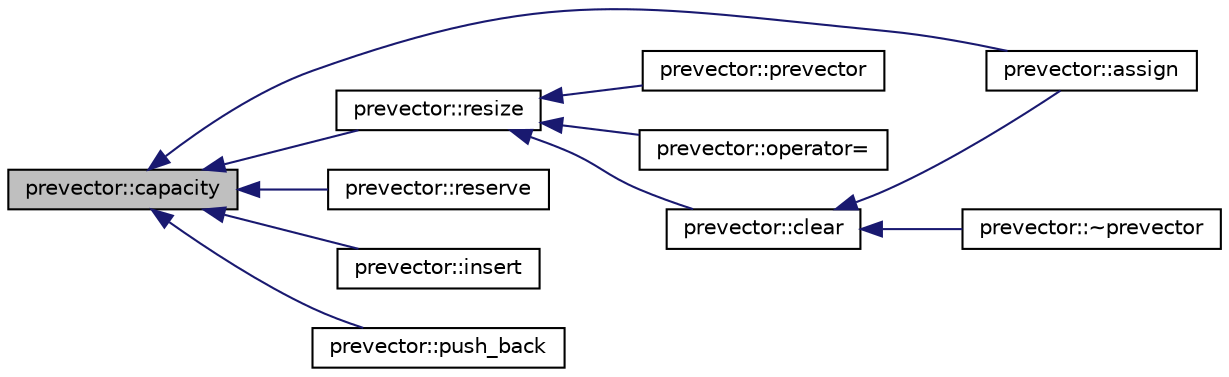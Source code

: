 digraph "prevector::capacity"
{
  edge [fontname="Helvetica",fontsize="10",labelfontname="Helvetica",labelfontsize="10"];
  node [fontname="Helvetica",fontsize="10",shape=record];
  rankdir="LR";
  Node145 [label="prevector::capacity",height=0.2,width=0.4,color="black", fillcolor="grey75", style="filled", fontcolor="black"];
  Node145 -> Node146 [dir="back",color="midnightblue",fontsize="10",style="solid",fontname="Helvetica"];
  Node146 [label="prevector::assign",height=0.2,width=0.4,color="black", fillcolor="white", style="filled",URL="$classprevector.html#aecbf4de43de23c1b01a2e39bf974f14e"];
  Node145 -> Node147 [dir="back",color="midnightblue",fontsize="10",style="solid",fontname="Helvetica"];
  Node147 [label="prevector::resize",height=0.2,width=0.4,color="black", fillcolor="white", style="filled",URL="$classprevector.html#ad2d97a45e0d2872260e868a540d31860"];
  Node147 -> Node148 [dir="back",color="midnightblue",fontsize="10",style="solid",fontname="Helvetica"];
  Node148 [label="prevector::prevector",height=0.2,width=0.4,color="black", fillcolor="white", style="filled",URL="$classprevector.html#a0c428e879c43daac251d6fbbc2ab7b54"];
  Node147 -> Node149 [dir="back",color="midnightblue",fontsize="10",style="solid",fontname="Helvetica"];
  Node149 [label="prevector::operator=",height=0.2,width=0.4,color="black", fillcolor="white", style="filled",URL="$classprevector.html#a325af27672f21e7f2a01d8cdae7abba8"];
  Node147 -> Node150 [dir="back",color="midnightblue",fontsize="10",style="solid",fontname="Helvetica"];
  Node150 [label="prevector::clear",height=0.2,width=0.4,color="black", fillcolor="white", style="filled",URL="$classprevector.html#a412f07b8bf5485dabe2fe9d6d5dfe763"];
  Node150 -> Node146 [dir="back",color="midnightblue",fontsize="10",style="solid",fontname="Helvetica"];
  Node150 -> Node151 [dir="back",color="midnightblue",fontsize="10",style="solid",fontname="Helvetica"];
  Node151 [label="prevector::~prevector",height=0.2,width=0.4,color="black", fillcolor="white", style="filled",URL="$classprevector.html#a507bc6d153e291d93c885162e3a3a8f7"];
  Node145 -> Node152 [dir="back",color="midnightblue",fontsize="10",style="solid",fontname="Helvetica"];
  Node152 [label="prevector::reserve",height=0.2,width=0.4,color="black", fillcolor="white", style="filled",URL="$classprevector.html#ab9a34e0210debc65efda453dbd0cbd27"];
  Node145 -> Node153 [dir="back",color="midnightblue",fontsize="10",style="solid",fontname="Helvetica"];
  Node153 [label="prevector::insert",height=0.2,width=0.4,color="black", fillcolor="white", style="filled",URL="$classprevector.html#ad4f368a9aa3f0f650e1b2a0894dafe51"];
  Node145 -> Node154 [dir="back",color="midnightblue",fontsize="10",style="solid",fontname="Helvetica"];
  Node154 [label="prevector::push_back",height=0.2,width=0.4,color="black", fillcolor="white", style="filled",URL="$classprevector.html#af34b1eea43f461465aa29fe7ca67449d"];
}
